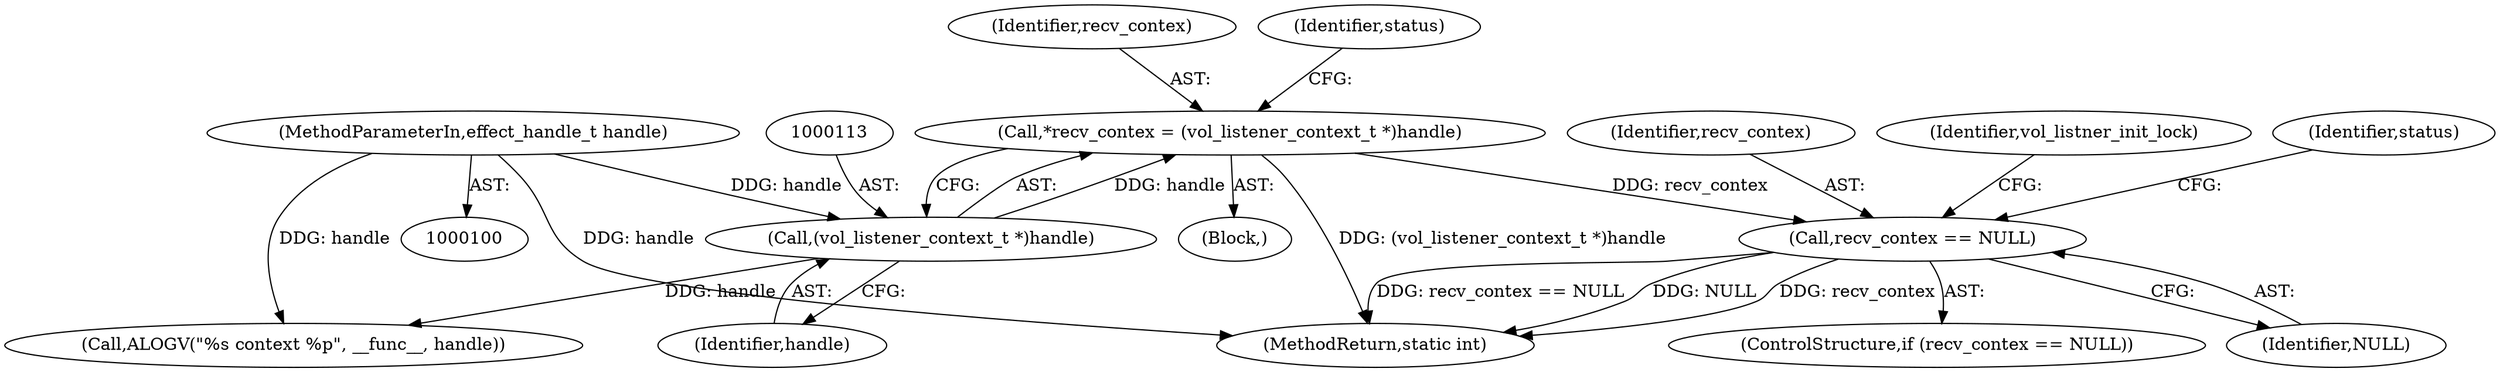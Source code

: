 digraph "0_Android_ebbb82365172337c6c250c6cac4e326970a9e351@API" {
"1000136" [label="(Call,recv_contex == NULL)"];
"1000110" [label="(Call,*recv_contex = (vol_listener_context_t *)handle)"];
"1000112" [label="(Call,(vol_listener_context_t *)handle)"];
"1000101" [label="(MethodParameterIn,effect_handle_t handle)"];
"1000137" [label="(Identifier,recv_contex)"];
"1000111" [label="(Identifier,recv_contex)"];
"1000254" [label="(MethodReturn,static int)"];
"1000136" [label="(Call,recv_contex == NULL)"];
"1000101" [label="(MethodParameterIn,effect_handle_t handle)"];
"1000144" [label="(Identifier,vol_listner_init_lock)"];
"1000141" [label="(Identifier,status)"];
"1000102" [label="(Block,)"];
"1000131" [label="(Call,ALOGV(\"%s context %p\", __func__, handle))"];
"1000112" [label="(Call,(vol_listener_context_t *)handle)"];
"1000135" [label="(ControlStructure,if (recv_contex == NULL))"];
"1000117" [label="(Identifier,status)"];
"1000114" [label="(Identifier,handle)"];
"1000138" [label="(Identifier,NULL)"];
"1000110" [label="(Call,*recv_contex = (vol_listener_context_t *)handle)"];
"1000136" -> "1000135"  [label="AST: "];
"1000136" -> "1000138"  [label="CFG: "];
"1000137" -> "1000136"  [label="AST: "];
"1000138" -> "1000136"  [label="AST: "];
"1000141" -> "1000136"  [label="CFG: "];
"1000144" -> "1000136"  [label="CFG: "];
"1000136" -> "1000254"  [label="DDG: recv_contex == NULL"];
"1000136" -> "1000254"  [label="DDG: NULL"];
"1000136" -> "1000254"  [label="DDG: recv_contex"];
"1000110" -> "1000136"  [label="DDG: recv_contex"];
"1000110" -> "1000102"  [label="AST: "];
"1000110" -> "1000112"  [label="CFG: "];
"1000111" -> "1000110"  [label="AST: "];
"1000112" -> "1000110"  [label="AST: "];
"1000117" -> "1000110"  [label="CFG: "];
"1000110" -> "1000254"  [label="DDG: (vol_listener_context_t *)handle"];
"1000112" -> "1000110"  [label="DDG: handle"];
"1000112" -> "1000114"  [label="CFG: "];
"1000113" -> "1000112"  [label="AST: "];
"1000114" -> "1000112"  [label="AST: "];
"1000101" -> "1000112"  [label="DDG: handle"];
"1000112" -> "1000131"  [label="DDG: handle"];
"1000101" -> "1000100"  [label="AST: "];
"1000101" -> "1000254"  [label="DDG: handle"];
"1000101" -> "1000131"  [label="DDG: handle"];
}
